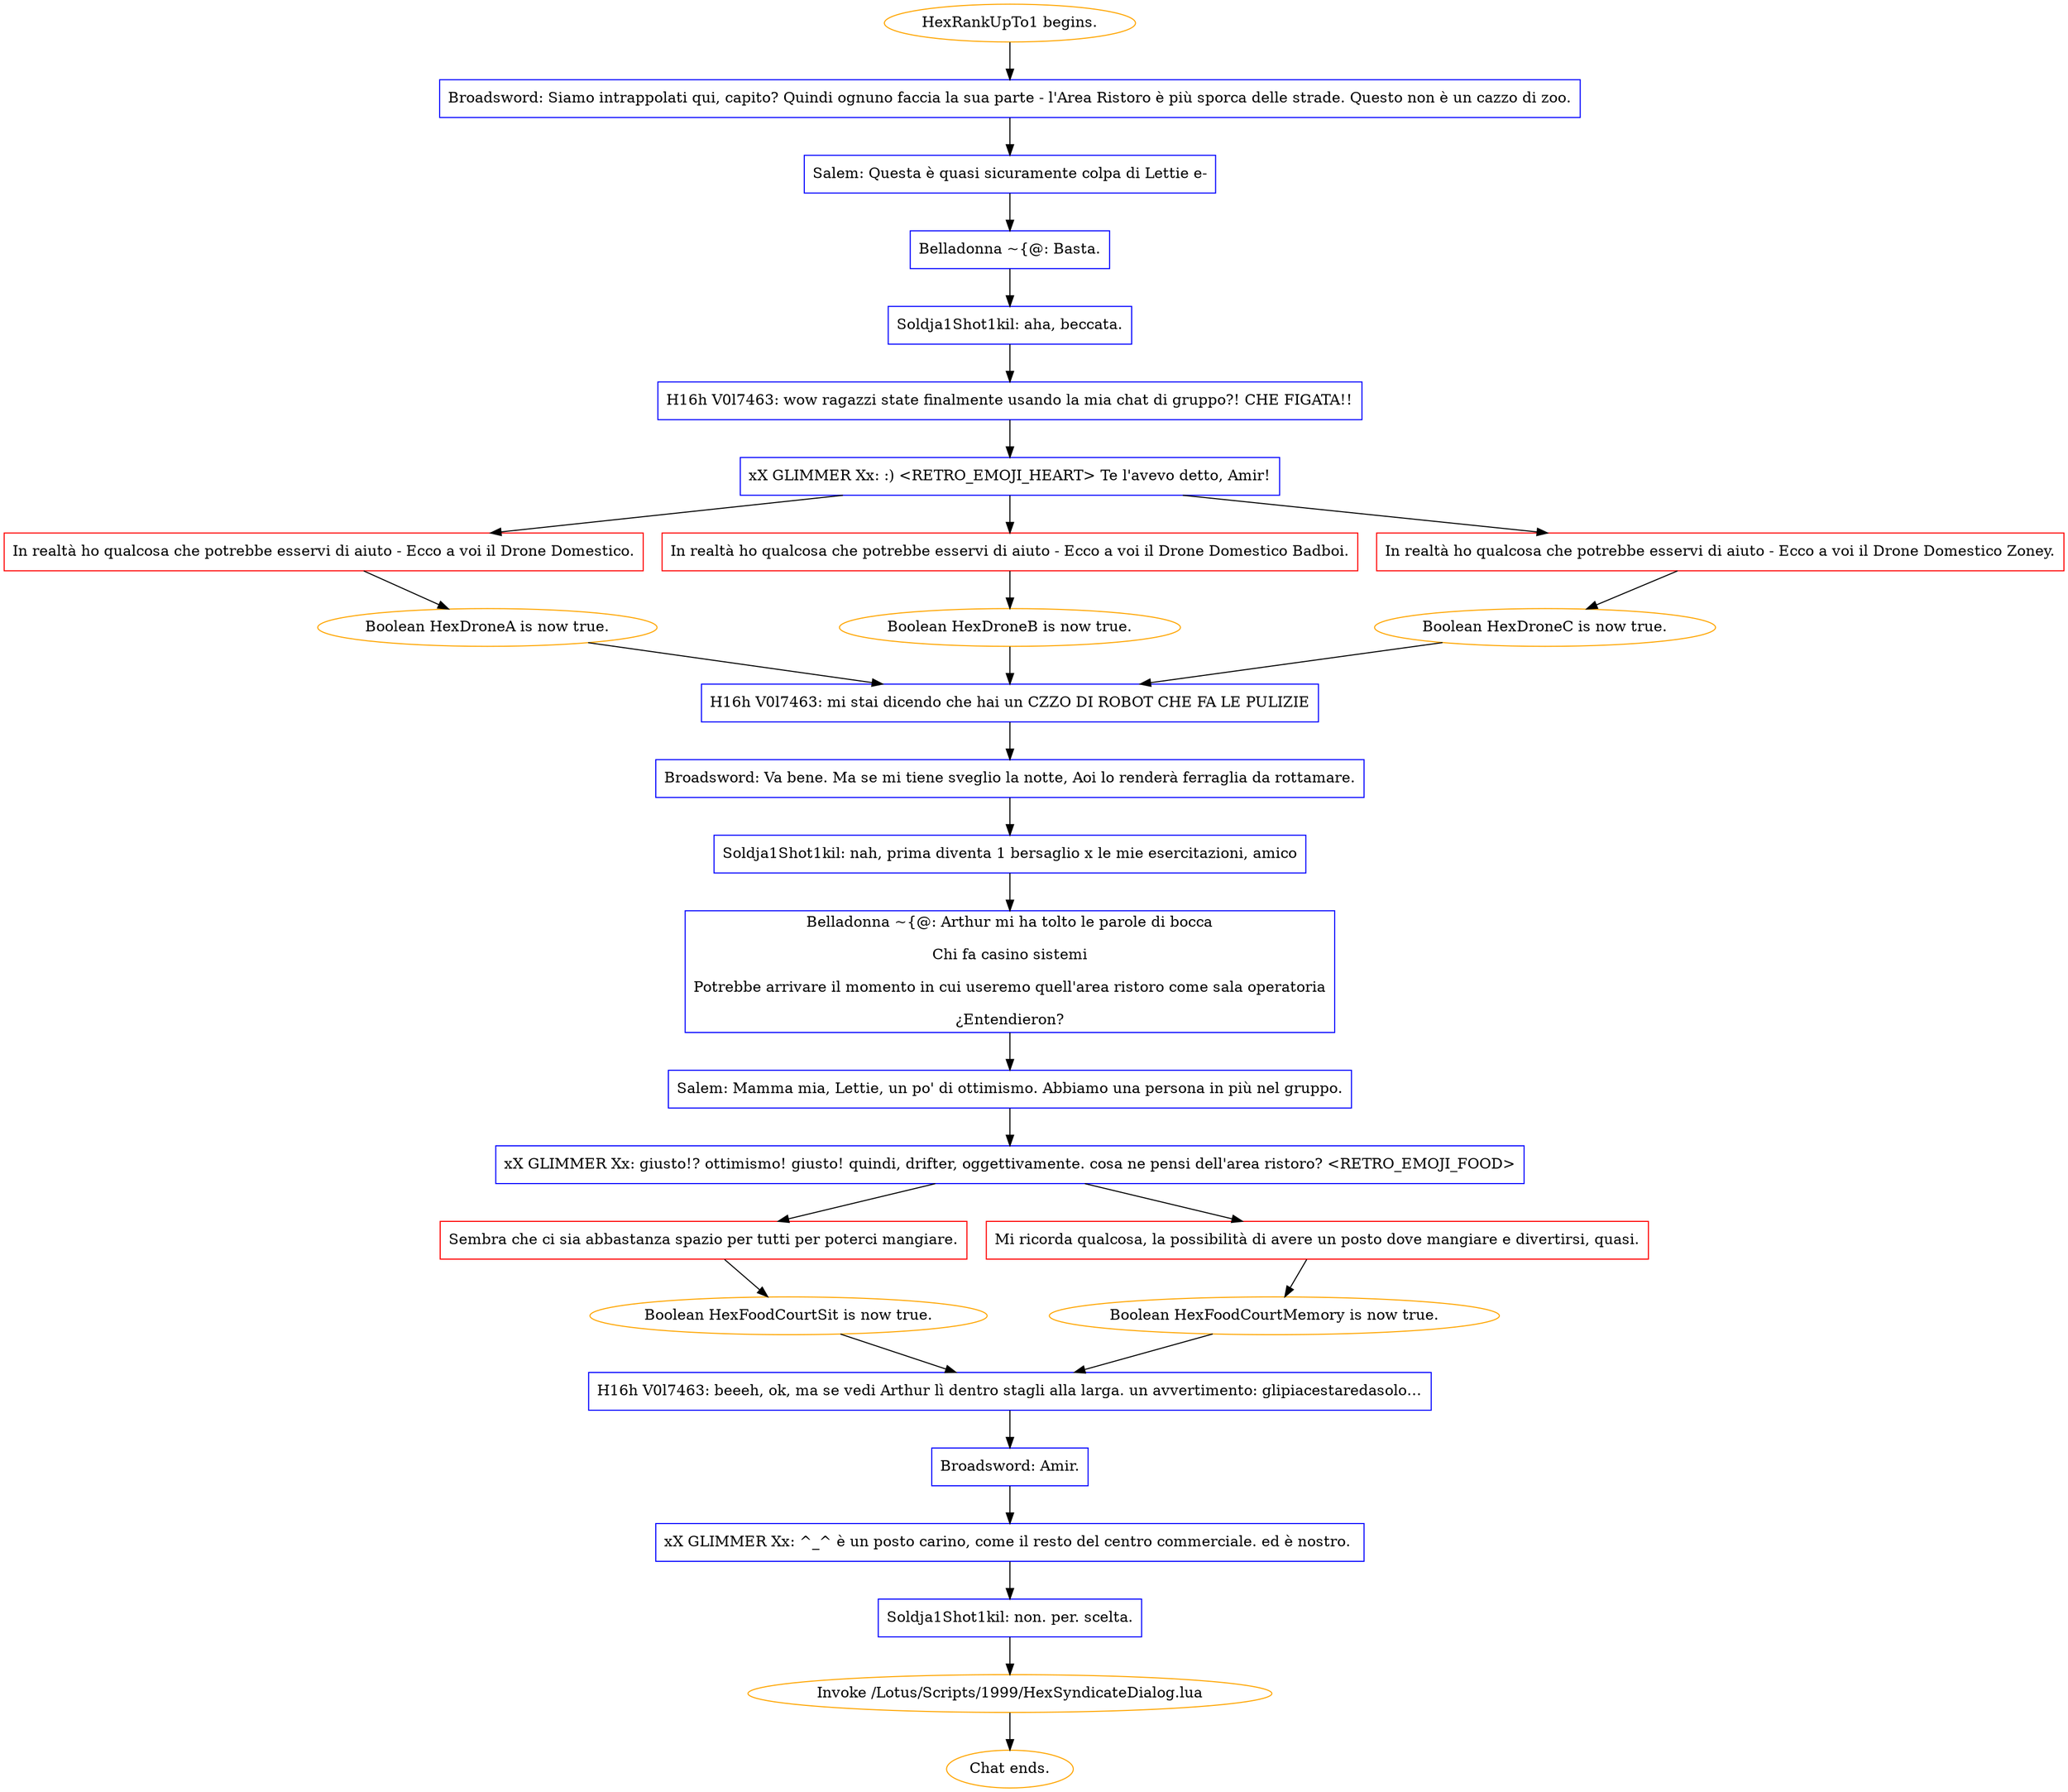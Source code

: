 digraph {
	"HexRankUpTo1 begins." [color=orange];
		"HexRankUpTo1 begins." -> j2005014913;
	j2005014913 [label="Broadsword: Siamo intrappolati qui, capito? Quindi ognuno faccia la sua parte - l'Area Ristoro è più sporca delle strade. Questo non è un cazzo di zoo.",shape=box,color=blue];
		j2005014913 -> j1931646207;
	j1931646207 [label="Salem: Questa è quasi sicuramente colpa di Lettie e-",shape=box,color=blue];
		j1931646207 -> j334876268;
	j334876268 [label="Belladonna ~{@: Basta.",shape=box,color=blue];
		j334876268 -> j4124630341;
	j4124630341 [label="Soldja1Shot1kil: aha, beccata.",shape=box,color=blue];
		j4124630341 -> j1516514401;
	j1516514401 [label="H16h V0l7463: wow ragazzi state finalmente usando la mia chat di gruppo?! CHE FIGATA!!",shape=box,color=blue];
		j1516514401 -> j1037177549;
	j1037177549 [label="xX GLIMMER Xx: :) <RETRO_EMOJI_HEART> Te l'avevo detto, Amir!",shape=box,color=blue];
		j1037177549 -> j3367588863;
		j1037177549 -> j1912406513;
		j1037177549 -> j912244624;
	j3367588863 [label="In realtà ho qualcosa che potrebbe esservi di aiuto - Ecco a voi il Drone Domestico.",shape=box,color=red];
		j3367588863 -> j3418861465;
	j1912406513 [label="In realtà ho qualcosa che potrebbe esservi di aiuto - Ecco a voi il Drone Domestico Badboi.",shape=box,color=red];
		j1912406513 -> j3834717257;
	j912244624 [label="In realtà ho qualcosa che potrebbe esservi di aiuto - Ecco a voi il Drone Domestico Zoney.",shape=box,color=red];
		j912244624 -> j4162527898;
	j3418861465 [label="Boolean HexDroneA is now true.",color=orange];
		j3418861465 -> j1904169504;
	j3834717257 [label="Boolean HexDroneB is now true.",color=orange];
		j3834717257 -> j1904169504;
	j4162527898 [label="Boolean HexDroneC is now true.",color=orange];
		j4162527898 -> j1904169504;
	j1904169504 [label="H16h V0l7463: mi stai dicendo che hai un CZZO DI ROBOT CHE FA LE PULIZIE",shape=box,color=blue];
		j1904169504 -> j2204228258;
	j2204228258 [label="Broadsword: Va bene. Ma se mi tiene sveglio la notte, Aoi lo renderà ferraglia da rottamare.",shape=box,color=blue];
		j2204228258 -> j2478068400;
	j2478068400 [label="Soldja1Shot1kil: nah, prima diventa 1 bersaglio x le mie esercitazioni, amico",shape=box,color=blue];
		j2478068400 -> j471067977;
	j471067977 [label="Belladonna ~{@: Arthur mi ha tolto le parole di bocca
Chi fa casino sistemi
Potrebbe arrivare il momento in cui useremo quell'area ristoro come sala operatoria
¿Entendieron?",shape=box,color=blue];
		j471067977 -> j3928830809;
	j3928830809 [label="Salem: Mamma mia, Lettie, un po' di ottimismo. Abbiamo una persona in più nel gruppo.",shape=box,color=blue];
		j3928830809 -> j2379698956;
	j2379698956 [label="xX GLIMMER Xx: giusto!? ottimismo! giusto! quindi, drifter, oggettivamente. cosa ne pensi dell'area ristoro? <RETRO_EMOJI_FOOD>",shape=box,color=blue];
		j2379698956 -> j2388502018;
		j2379698956 -> j1001372843;
	j2388502018 [label="Sembra che ci sia abbastanza spazio per tutti per poterci mangiare.",shape=box,color=red];
		j2388502018 -> j2586976282;
	j1001372843 [label="Mi ricorda qualcosa, la possibilità di avere un posto dove mangiare e divertirsi, quasi.",shape=box,color=red];
		j1001372843 -> j1339617518;
	j2586976282 [label="Boolean HexFoodCourtSit is now true.",color=orange];
		j2586976282 -> j2145350154;
	j1339617518 [label="Boolean HexFoodCourtMemory is now true.",color=orange];
		j1339617518 -> j2145350154;
	j2145350154 [label="H16h V0l7463: beeeh, ok, ma se vedi Arthur lì dentro stagli alla larga. un avvertimento: glipiacestaredasolo…",shape=box,color=blue];
		j2145350154 -> j1105180129;
	j1105180129 [label="Broadsword: Amir.",shape=box,color=blue];
		j1105180129 -> j987467752;
	j987467752 [label="xX GLIMMER Xx: ^_^ è un posto carino, come il resto del centro commerciale. ed è nostro. ",shape=box,color=blue];
		j987467752 -> j2186764541;
	j2186764541 [label="Soldja1Shot1kil: non. per. scelta.",shape=box,color=blue];
		j2186764541 -> j4049880475;
	j4049880475 [label="Invoke /Lotus/Scripts/1999/HexSyndicateDialog.lua",color=orange];
		j4049880475 -> "Chat ends.";
	"Chat ends." [color=orange];
}